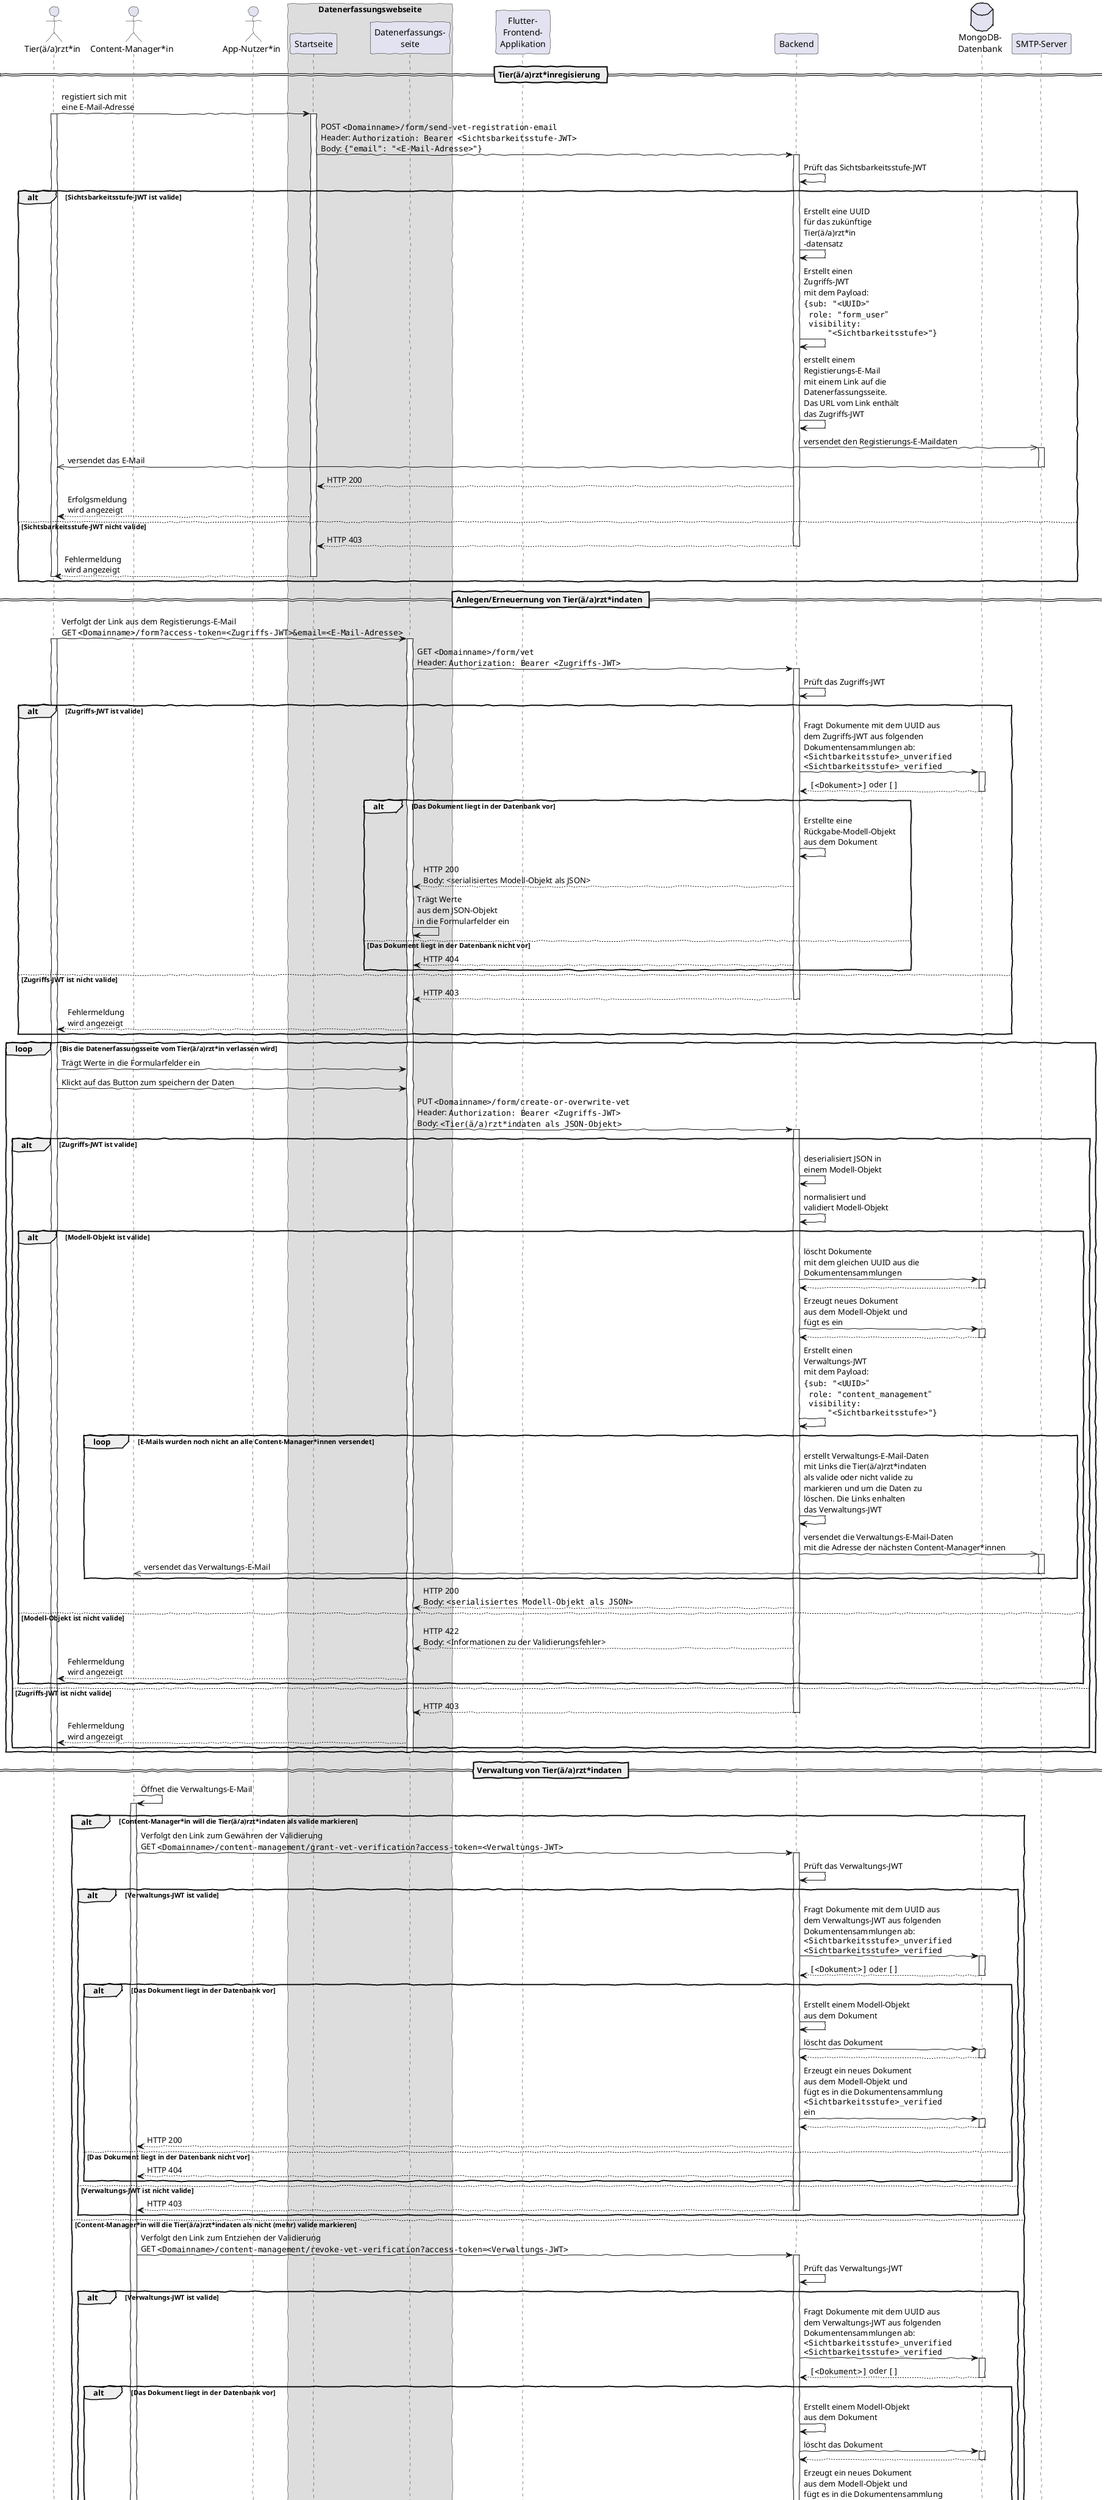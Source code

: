 @startuml
'https://plantuml.com/sequence-diagram
skinparam handwritten true

actor "Tier(ä/a)rzt*in" as Vet
actor "Content-Manager*in" as ContentManager
actor "App-Nutzer*in" as AppUser
box "Datenerfassungswebseite"
participant "Startseite" as FormHome
participant "Datenerfassungs-\nseite" as FormForm
end box
participant "Flutter-\nFrontend-\nApplikation" as App
participant Backend
database "MongoDB-\nDatenbank" as Database
participant "SMTP-Server" as SMTPServer

== Tier(ä/a)rzt*inregisierung ==

Vet -> FormHome: registiert sich mit\neine E-Mail-Adresse
activate Vet
activate FormHome

FormHome -> Backend: POST ""<Domainname>/form/send-vet-registration-email""\nHeader: ""Authorization: Bearer <Sichtsbarkeitsstufe-JWT>""\nBody: ""{"email": "<E-Mail-Adresse>"}""
activate Backend

Backend -> Backend: Prüft das Sichtsbarkeitsstufe-JWT

alt Sichtsbarkeitsstufe-JWT ist valide

    Backend -> Backend: Erstellt eine UUID\nfür das zukünftige\nTier(ä/a)rzt*in\n-datensatz
    Backend -> Backend: Erstellt einen\nZugriffs-JWT\nmit dem Payload:\n""{sub: "<UUID>"""\n"" role: "form_user"""\n"" visibility:""\n""     "<Sichtbarkeitsstufe>"}""
    Backend -> Backend: erstellt einem\nRegistierungs-E-Mail\nmit einem Link auf die\nDatenerfassungsseite.\nDas URL vom Link enthält\ndas Zugriffs-JWT
    Backend ->> SMTPServer: versendet den Registierungs-E-Maildaten

    activate SMTPServer
    SMTPServer ->> Vet: versendet das E-Mail
    deactivate SMTPServer

    Backend --> FormHome: HTTP 200

    FormHome --> Vet: Erfolgsmeldung\nwird angezeigt

else Sichtsbarkeitsstufe-JWT nicht valide

    return HTTP 403

    return Fehlermeldung\nwird angezeigt

    deactivate Vet

end

== Anlegen/Erneuernung von Tier(ä/a)rzt*indaten ==

Vet -> FormForm: Verfolgt der Link aus dem Registierungs-E-Mail\nGET ""<Domainname>/form?access-token=<Zugriffs-JWT>&email=<E-Mail-Adresse>""
activate Vet
activate FormForm

FormForm -> Backend: GET ""<Domainname>/form/vet""\nHeader: ""Authorization: Bearer <Zugriffs-JWT>""
activate Backend

Backend -> Backend: Prüft das Zugriffs-JWT

alt Zugriffs-JWT ist valide

    Backend -> Database: Fragt Dokumente mit dem UUID aus\ndem Zugriffs-JWT aus folgenden\nDokumentensammlungen ab:\n""<Sichtbarkeitsstufe>_unverified""\n""<Sichtbarkeitsstufe>_verified""
    activate Database
    return ""[<Dokument>]"" oder ""[]""


    alt Das Dokument liegt in der Datenbank vor

        Backend -> Backend: Erstellte eine\nRückgabe-Modell-Objekt \naus dem Dokument
        Backend --> FormForm: HTTP 200\nBody: <serialisiertes Modell-Objekt als JSON>

        FormForm -> FormForm: Trägt Werte\naus dem JSON-Objekt\nin die Formularfelder ein

    else Das Dokument liegt in der Datenbank nicht vor

        Backend --> FormForm: HTTP 404

    end

else Zugriffs-JWT ist nicht valide

    return HTTP 403

    FormForm --> Vet: Fehlermeldung\nwird angezeigt

end

loop Bis die Datenerfassungsseite vom Tier(ä/a)rzt*in verlassen wird

    Vet -> FormForm: Trägt Werte in die Formularfelder ein
    Vet -> FormForm: Klickt auf das Button zum speichern der Daten

    FormForm -> Backend: PUT ""<Domainname>/form/create-or-overwrite-vet""\nHeader: ""Authorization: Bearer <Zugriffs-JWT>""\nBody: ""<Tier(ä/a)rzt*indaten als JSON-Objekt>""
    activate Backend

    alt Zugriffs-JWT ist valide

        Backend -> Backend: deserialisiert JSON in\neinem Modell-Objekt
        Backend -> Backend: normalisiert und\nvalidiert Modell-Objekt

        alt Modell-Objekt ist valide

            Backend -> Database: löscht Dokumente\nmit dem gleichen UUID aus die\nDokumentensammlungen
            activate Database
            return
            Backend -> Database: Erzeugt neues Dokument\naus dem Modell-Objekt und\nfügt es ein
            activate Database
            return

            Backend -> Backend: Erstellt einen\nVerwaltungs-JWT\nmit dem Payload:\n""{sub: "<UUID>"""\n"" role: "content_management"""\n"" visibility:""\n""     "<Sichtbarkeitsstufe>"}""

            loop E-Mails wurden noch nicht an alle Content-Manager*innen versendet

                Backend -> Backend: erstellt Verwaltungs-E-Mail-Daten\nmit Links die Tier(ä/a)rzt*indaten\nals valide oder nicht valide zu\nmarkieren und um die Daten zu\nlöschen. Die Links enhalten\ndas Verwaltungs-JWT
                Backend ->> SMTPServer: versendet die Verwaltungs-E-Mail-Daten\nmit die Adresse der nächsten Content-Manager*innen
                activate SMTPServer

                SMTPServer ->> ContentManager: versendet das Verwaltungs-E-Mail
                deactivate SMTPServer

            end

            Backend --> FormForm: HTTP 200\nBody: ""<serialisiertes Modell-Objekt als JSON>""

        else Modell-Objekt ist nicht valide

            Backend --> FormForm: HTTP 422\nBody: <Informationen zu der Validierungsfehler>
            FormForm --> Vet: Fehlermeldung\nwird angezeigt

        end

    else Zugriffs-JWT ist nicht valide

        return HTTP 403

        FormForm --> Vet: Fehlermeldung\nwird angezeigt

    end

    deactivate FormForm
    deactivate Vet

end

== Verwaltung von Tier(ä/a)rzt*indaten ==

ContentManager -> ContentManager: Öffnet die Verwaltungs-E-Mail
activate ContentManager

alt Content-Manager*in will die Tier(ä/a)rzt*indaten als valide markieren

    ContentManager -> Backend: Verfolgt den Link zum Gewähren der Validierung\nGET ""<Domainname>/content-management/grant-vet-verification?access-token=<Verwaltungs-JWT>""
    activate Backend

    Backend -> Backend: Prüft das Verwaltungs-JWT

    alt Verwaltungs-JWT ist valide

        Backend -> Database: Fragt Dokumente mit dem UUID aus\ndem Verwaltungs-JWT aus folgenden\nDokumentensammlungen ab:\n""<Sichtbarkeitsstufe>_unverified""\n""<Sichtbarkeitsstufe>_verified""

        activate Database
        return ""[<Dokument>]"" oder ""[]""

        alt Das Dokument liegt in der Datenbank vor

            Backend -> Backend: Erstellt einem Modell-Objekt\naus dem Dokument

            Backend -> Database: löscht das Dokument
            activate Database
            return

            Backend -> Database: Erzeugt ein neues Dokument\naus dem Modell-Objekt und\nfügt es in die Dokumentensammlung\n""<Sichtbarkeitsstufe>_verified""\nein
            activate Database
            return

            Backend --> ContentManager: HTTP 200

        else Das Dokument liegt in der Datenbank nicht vor

            Backend --> ContentManager: HTTP 404

        end

    else Verwaltungs-JWT ist nicht valide

        return HTTP 403

    end

else Content-Manager*in will die Tier(ä/a)rzt*indaten als nicht (mehr) valide markieren

    ContentManager -> Backend: Verfolgt den Link zum Entziehen der Validierung\nGET ""<Domainname>/content-management/revoke-vet-verification?access-token=<Verwaltungs-JWT>""
    activate Backend

    Backend -> Backend: Prüft das Verwaltungs-JWT

    alt Verwaltungs-JWT ist valide

        Backend -> Database: Fragt Dokumente mit dem UUID aus\ndem Verwaltungs-JWT aus folgenden\nDokumentensammlungen ab:\n""<Sichtbarkeitsstufe>_unverified""\n""<Sichtbarkeitsstufe>_verified""

        activate Database
        return ""[<Dokument>]"" oder ""[]""

        alt Das Dokument liegt in der Datenbank vor

            Backend -> Backend: Erstellt einem Modell-Objekt\naus dem Dokument

            Backend -> Database: löscht das Dokument
            activate Database
            return

            Backend -> Database: Erzeugt ein neues Dokument\naus dem Modell-Objekt und\nfügt es in die Dokumentensammlung\n""<Sichtbarkeitsstufe>_unverified""\nein
            activate Database
            return

            Backend --> ContentManager: HTTP 200

        else Das Dokument liegt in der Datenbank nicht vor

            Backend --> ContentManager: HTTP 404

        end

    else Verwaltungs-JWT ist nicht valide

        return HTTP 403

    end

else Content-Manager*in will die Tier(ä/a)rzt*indaten löschen

    ContentManager -> Backend: Verfolgt den Link zum Entziehen der Validierung\nGET ""<Domainname>/content-management/delete-vet?access-token=<Verwaltungs-JWT>""
    activate Backend

    Backend -> Backend: Prüft das Verwaltungs-JWT

    alt Verwaltungs-JWT ist valide

        Backend -> Database: Löscht Dokumente mit dem UUID aus\ndem Verwaltungs-JWT aus folgenden\nDokumentensammlungen:\n""<Sichtbarkeitsstufe>_unverified""\n""<Sichtbarkeitsstufe>_verified""
        activate Database
        return

        Backend --> ContentManager: HTTP 200

    else Verwaltungs-JWT ist nicht valide

        return HTTP 403

    end

    deactivate ContentManager

end

== Abfrage von Tier(ä/a)rzt*indaten ==

AppUser -> App: sucht nach Tier(ä/a)rzt*in
activate AppUser
activate App

App -> Backend: GET ""<Domainname>/vets/""\n        ""    ?c_lat=<Integer> (optional)""\n        ""    &c_lon=<Integer> (optional)""\n        ""    &r_inner=<Integer> (optional)""\n        ""    &r_outer=<Integer> (optional)""\n        ""    &availability_from=<ISO-Datetime> (optional)""\n        ""    &availability_to=<ISO-Datetime> (optional)""\nHeader: ""Authorization: Bearer <Sichtsbarkeitsstufe-JWT>""
activate Backend

alt Sichtsbarkeitsstufe-JWT ist valide

    Backend -> Backend: alle Abfrage-Parameter werden validiert

    alt Abfrage-Parameter sind valide

        Backend -> Backend: prüft ob die Abfrage-Parameter\n""c_lat"", ""c_lon"", ""r_inner"" und ""r_outer""\nangegeben wurden

        alt die Abfrage-Parameter \n""c_lat"", ""c_lon"", ""r_inner"" und ""r_outer""\nwurden angegeben

            Backend -> Database: Alle Dokument aus der\n"<Sichtbarkeitsstufe>_verified""\nDokumentensammlung\nwerden abgefragt
            activate Database
            return ""[<Dokument>, ...]""

            Backend -> Backend: die Dokumente, die ausgehen von der\nZentralkoordinate ""(<c_lat>°, <c_lon>°)""\nsich nicht zwischen den Radii (in km)\n"r_inner"" und ""r_outer"" befinden werden\naus dem Dokumentenliste rausgefiltert
            Backend -> Backend: Modell-Objekte werden\naus der Dokumentenliste erzeugt

        else die Abfrage-Parameter\n""c_lat"", ""c_lon"", ""r_inner"" und ""r_outer""\nwurden nicht angegeben

            Backend -> Database: Alle Dokument aus der\n"<Sichtbarkeitsstufe>_verified""\nDokumentensammlung\nwerden abgefragt
            activate Database
            return ""[<Dokument>, ...]""

            Backend -> Backend: Modell-Objekte werden\naus der Dokumentenliste erzeugt

        end

        Backend -> Backend: prüft ob die Abfrage-Parameter\n""availability_from"" und\n""availability_to""\nangegeben wurden

        alt die Abfrage-Parameter\navailability_from"" und ""availability_to\nwurden angegeben

            loop aus alle Modell-Objekt\nwurden noch nicht\nRückgabe-Modell-Objekte erzeugt

                Backend -> Backend: die Felder ""availability""\nund ""availability_during_week""\nwerden kalkuliert und zur\nInitialisierung des Rückgabe-Modell-Objekts\nverwendet
                Backend -> Backend: prüft ob das Feld\n""emergency_availability_condition""\nim Modell-Objekt Null ist

                alt das Feld\n""emergency_availability_condition""\nist im Modell-Objekt ist nicht Null

                    Backend -> Backend: die Felder\n""emergency_availability"" und\n""emergency_availability_during_week""\nwerden kalkuliert und zur Initialisierung\ndes Rückgabe-Modell-Objekts verwendet

                end

                Backend -> Backend: das Rückgabe-Modell-Objekt wird\nals Teil der Rückgabeliste erzeugt

            end

        else alt die Abfrage-Parameter\navailability_from"" und ""availability_to\nwurden nicht angegeben

            Backend -> Backend: erzeugt eine\nRückgabe-Modell-Objektliste\naus der Modell-Objektliste

        end

        Backend --> App: HTTP 200\nBody: ""<Rückgabeliste der Rückgabe-Modell-Objekte>""
        App --> AppUser: Suchtreffer werden angezeigt

    else

        Backend --> App: HTTP 422\nBody: ""<Informationen zu der Validierungsfehler>""

        App --> AppUser: Fehlermeldung\nwird angezeigt

    end

else Sichtsbarkeitsstufe-JWT nicht valide

    return HTTP 403

    return Fehlermeldung\nwird angezeigt

    deactivate Backend
    deactivate AppUser
    deactivate App

end

@enduml